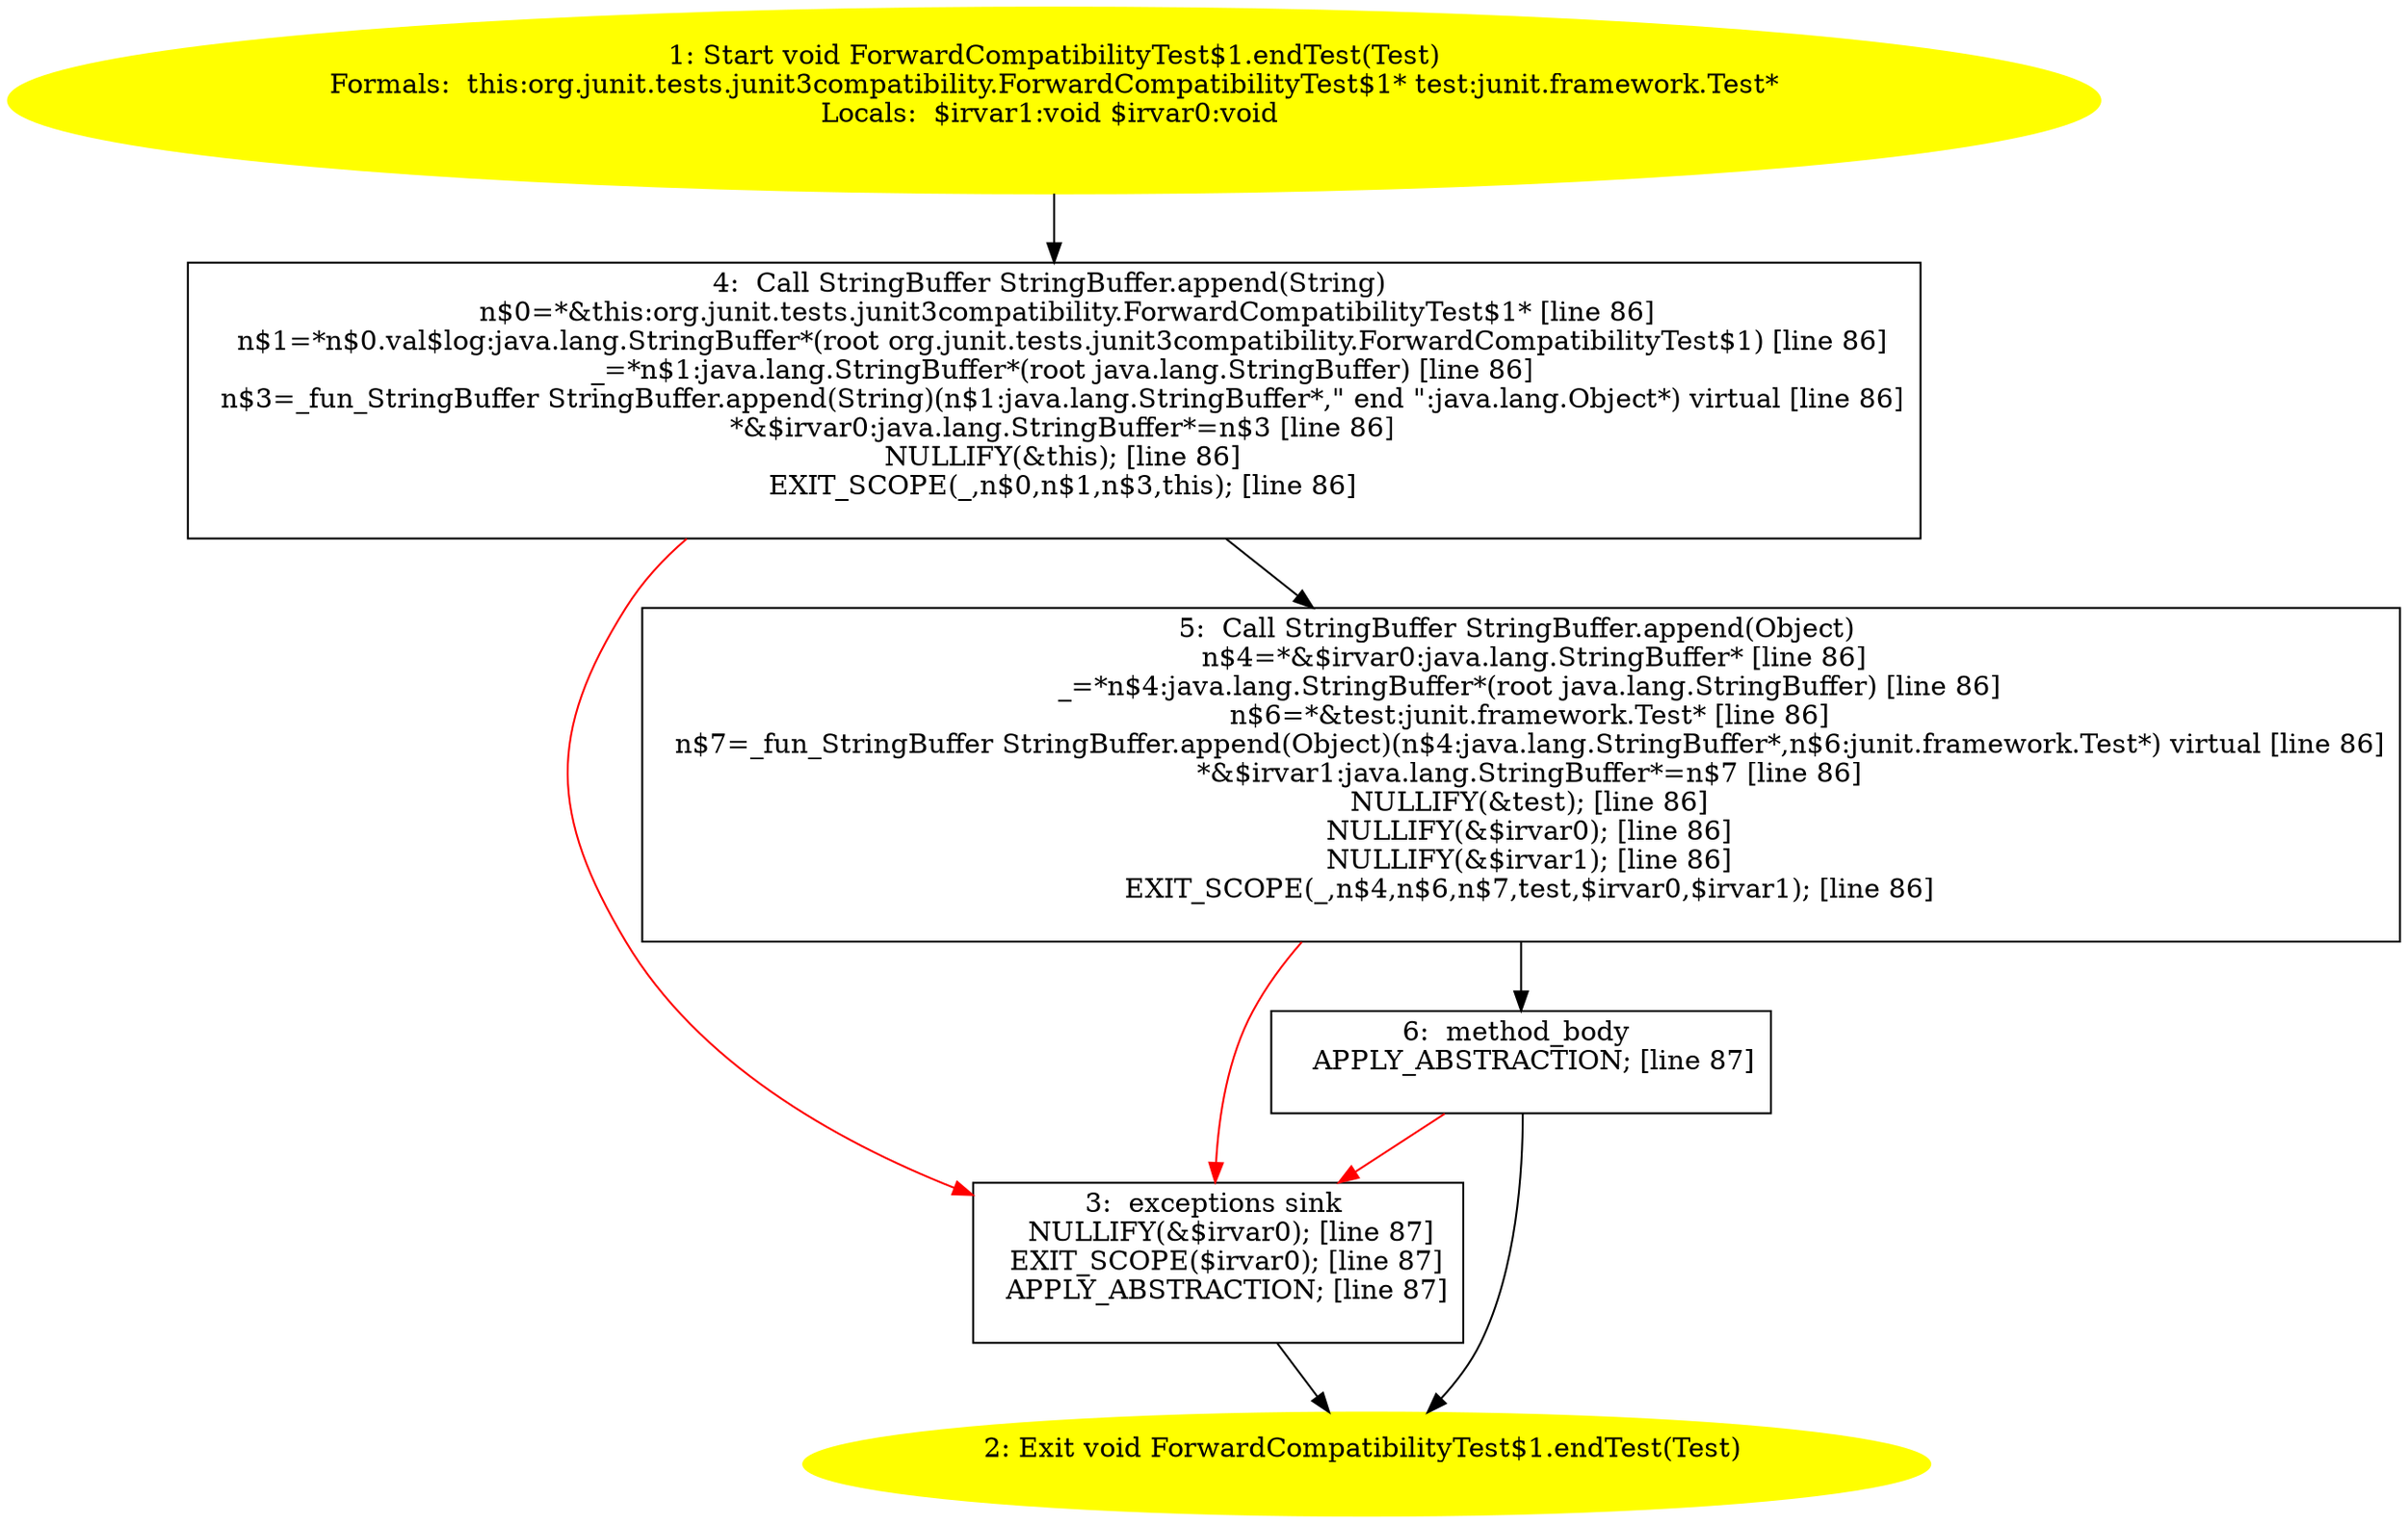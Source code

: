 /* @generated */
digraph cfg {
"org.junit.tests.junit3compatibility.ForwardCompatibilityTest$1.endTest(junit.framework.Test):void.980bba0453d40d85394cdd09f972f1c3_1" [label="1: Start void ForwardCompatibilityTest$1.endTest(Test)\nFormals:  this:org.junit.tests.junit3compatibility.ForwardCompatibilityTest$1* test:junit.framework.Test*\nLocals:  $irvar1:void $irvar0:void \n  " color=yellow style=filled]
	

	 "org.junit.tests.junit3compatibility.ForwardCompatibilityTest$1.endTest(junit.framework.Test):void.980bba0453d40d85394cdd09f972f1c3_1" -> "org.junit.tests.junit3compatibility.ForwardCompatibilityTest$1.endTest(junit.framework.Test):void.980bba0453d40d85394cdd09f972f1c3_4" ;
"org.junit.tests.junit3compatibility.ForwardCompatibilityTest$1.endTest(junit.framework.Test):void.980bba0453d40d85394cdd09f972f1c3_2" [label="2: Exit void ForwardCompatibilityTest$1.endTest(Test) \n  " color=yellow style=filled]
	

"org.junit.tests.junit3compatibility.ForwardCompatibilityTest$1.endTest(junit.framework.Test):void.980bba0453d40d85394cdd09f972f1c3_3" [label="3:  exceptions sink \n   NULLIFY(&$irvar0); [line 87]\n  EXIT_SCOPE($irvar0); [line 87]\n  APPLY_ABSTRACTION; [line 87]\n " shape="box"]
	

	 "org.junit.tests.junit3compatibility.ForwardCompatibilityTest$1.endTest(junit.framework.Test):void.980bba0453d40d85394cdd09f972f1c3_3" -> "org.junit.tests.junit3compatibility.ForwardCompatibilityTest$1.endTest(junit.framework.Test):void.980bba0453d40d85394cdd09f972f1c3_2" ;
"org.junit.tests.junit3compatibility.ForwardCompatibilityTest$1.endTest(junit.framework.Test):void.980bba0453d40d85394cdd09f972f1c3_4" [label="4:  Call StringBuffer StringBuffer.append(String) \n   n$0=*&this:org.junit.tests.junit3compatibility.ForwardCompatibilityTest$1* [line 86]\n  n$1=*n$0.val$log:java.lang.StringBuffer*(root org.junit.tests.junit3compatibility.ForwardCompatibilityTest$1) [line 86]\n  _=*n$1:java.lang.StringBuffer*(root java.lang.StringBuffer) [line 86]\n  n$3=_fun_StringBuffer StringBuffer.append(String)(n$1:java.lang.StringBuffer*,\" end \":java.lang.Object*) virtual [line 86]\n  *&$irvar0:java.lang.StringBuffer*=n$3 [line 86]\n  NULLIFY(&this); [line 86]\n  EXIT_SCOPE(_,n$0,n$1,n$3,this); [line 86]\n " shape="box"]
	

	 "org.junit.tests.junit3compatibility.ForwardCompatibilityTest$1.endTest(junit.framework.Test):void.980bba0453d40d85394cdd09f972f1c3_4" -> "org.junit.tests.junit3compatibility.ForwardCompatibilityTest$1.endTest(junit.framework.Test):void.980bba0453d40d85394cdd09f972f1c3_5" ;
	 "org.junit.tests.junit3compatibility.ForwardCompatibilityTest$1.endTest(junit.framework.Test):void.980bba0453d40d85394cdd09f972f1c3_4" -> "org.junit.tests.junit3compatibility.ForwardCompatibilityTest$1.endTest(junit.framework.Test):void.980bba0453d40d85394cdd09f972f1c3_3" [color="red" ];
"org.junit.tests.junit3compatibility.ForwardCompatibilityTest$1.endTest(junit.framework.Test):void.980bba0453d40d85394cdd09f972f1c3_5" [label="5:  Call StringBuffer StringBuffer.append(Object) \n   n$4=*&$irvar0:java.lang.StringBuffer* [line 86]\n  _=*n$4:java.lang.StringBuffer*(root java.lang.StringBuffer) [line 86]\n  n$6=*&test:junit.framework.Test* [line 86]\n  n$7=_fun_StringBuffer StringBuffer.append(Object)(n$4:java.lang.StringBuffer*,n$6:junit.framework.Test*) virtual [line 86]\n  *&$irvar1:java.lang.StringBuffer*=n$7 [line 86]\n  NULLIFY(&test); [line 86]\n  NULLIFY(&$irvar0); [line 86]\n  NULLIFY(&$irvar1); [line 86]\n  EXIT_SCOPE(_,n$4,n$6,n$7,test,$irvar0,$irvar1); [line 86]\n " shape="box"]
	

	 "org.junit.tests.junit3compatibility.ForwardCompatibilityTest$1.endTest(junit.framework.Test):void.980bba0453d40d85394cdd09f972f1c3_5" -> "org.junit.tests.junit3compatibility.ForwardCompatibilityTest$1.endTest(junit.framework.Test):void.980bba0453d40d85394cdd09f972f1c3_6" ;
	 "org.junit.tests.junit3compatibility.ForwardCompatibilityTest$1.endTest(junit.framework.Test):void.980bba0453d40d85394cdd09f972f1c3_5" -> "org.junit.tests.junit3compatibility.ForwardCompatibilityTest$1.endTest(junit.framework.Test):void.980bba0453d40d85394cdd09f972f1c3_3" [color="red" ];
"org.junit.tests.junit3compatibility.ForwardCompatibilityTest$1.endTest(junit.framework.Test):void.980bba0453d40d85394cdd09f972f1c3_6" [label="6:  method_body \n   APPLY_ABSTRACTION; [line 87]\n " shape="box"]
	

	 "org.junit.tests.junit3compatibility.ForwardCompatibilityTest$1.endTest(junit.framework.Test):void.980bba0453d40d85394cdd09f972f1c3_6" -> "org.junit.tests.junit3compatibility.ForwardCompatibilityTest$1.endTest(junit.framework.Test):void.980bba0453d40d85394cdd09f972f1c3_2" ;
	 "org.junit.tests.junit3compatibility.ForwardCompatibilityTest$1.endTest(junit.framework.Test):void.980bba0453d40d85394cdd09f972f1c3_6" -> "org.junit.tests.junit3compatibility.ForwardCompatibilityTest$1.endTest(junit.framework.Test):void.980bba0453d40d85394cdd09f972f1c3_3" [color="red" ];
}
